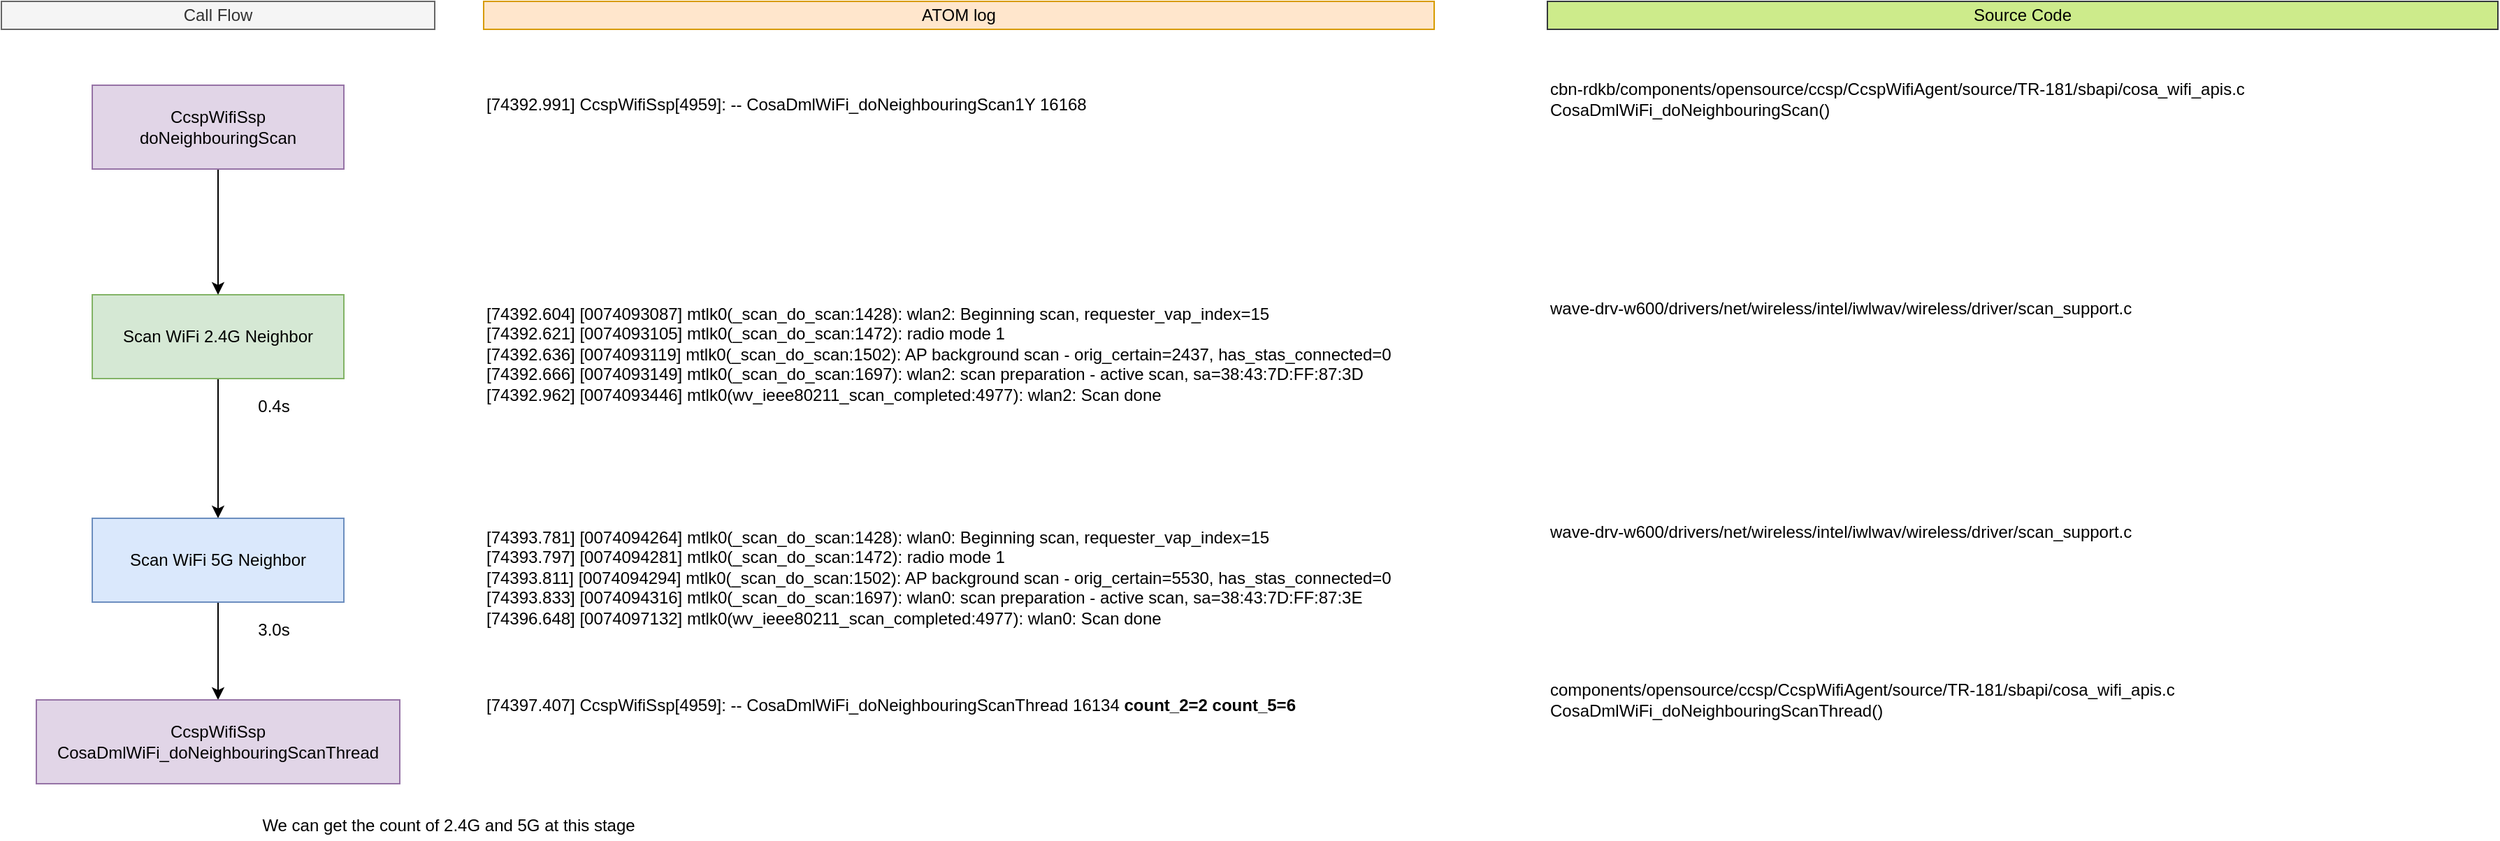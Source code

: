 <mxfile version="13.5.1" type="device"><diagram id="nW7zC4gCsoZ4eIXeTXud" name="Page-1"><mxGraphModel dx="1086" dy="806" grid="1" gridSize="10" guides="1" tooltips="1" connect="1" arrows="1" fold="1" page="1" pageScale="1" pageWidth="827" pageHeight="1169" math="0" shadow="0"><root><mxCell id="0"/><mxCell id="1" parent="0"/><mxCell id="dj2LG7uke7E8RaGE52Tb-5" style="edgeStyle=orthogonalEdgeStyle;rounded=0;orthogonalLoop=1;jettySize=auto;html=1;exitX=0.5;exitY=1;exitDx=0;exitDy=0;entryX=0.5;entryY=0;entryDx=0;entryDy=0;" edge="1" parent="1" source="dj2LG7uke7E8RaGE52Tb-1" target="dj2LG7uke7E8RaGE52Tb-2"><mxGeometry relative="1" as="geometry"/></mxCell><mxCell id="dj2LG7uke7E8RaGE52Tb-1" value="Scan WiFi 2.4G Neighbor" style="rounded=0;whiteSpace=wrap;html=1;fillColor=#d5e8d4;strokeColor=#82b366;" vertex="1" parent="1"><mxGeometry x="160" y="270" width="180" height="60" as="geometry"/></mxCell><mxCell id="dj2LG7uke7E8RaGE52Tb-20" style="edgeStyle=orthogonalEdgeStyle;rounded=0;orthogonalLoop=1;jettySize=auto;html=1;exitX=0.5;exitY=1;exitDx=0;exitDy=0;entryX=0.5;entryY=0;entryDx=0;entryDy=0;" edge="1" parent="1" source="dj2LG7uke7E8RaGE52Tb-2" target="dj2LG7uke7E8RaGE52Tb-19"><mxGeometry relative="1" as="geometry"/></mxCell><mxCell id="dj2LG7uke7E8RaGE52Tb-2" value="Scan WiFi 5G Neighbor" style="rounded=0;whiteSpace=wrap;html=1;fillColor=#dae8fc;strokeColor=#6c8ebf;" vertex="1" parent="1"><mxGeometry x="160" y="430" width="180" height="60" as="geometry"/></mxCell><mxCell id="dj2LG7uke7E8RaGE52Tb-3" value="&lt;div&gt;[74392.604] [0074093087] mtlk0(_scan_do_scan:1428): wlan2: Beginning scan, requester_vap_index=15&lt;/div&gt;&lt;div&gt;[74392.621] [0074093105] mtlk0(_scan_do_scan:1472): radio mode 1&lt;/div&gt;&lt;div&gt;[74392.636] [0074093119] mtlk0(_scan_do_scan:1502): AP background scan - orig_certain=2437, has_stas_connected=0&lt;/div&gt;&lt;div&gt;[74392.666] [0074093149] mtlk0(_scan_do_scan:1697): wlan2: scan preparation - active scan, sa=38:43:7D:FF:87:3D&lt;/div&gt;&lt;div&gt;[74392.962] [0074093446] mtlk0(wv_ieee80211_scan_completed:4977): wlan2: Scan done&lt;/div&gt;" style="text;html=1;strokeColor=none;fillColor=none;align=left;verticalAlign=top;whiteSpace=wrap;rounded=0;horizontal=1;" vertex="1" parent="1"><mxGeometry x="440" y="270" width="740" height="80" as="geometry"/></mxCell><mxCell id="dj2LG7uke7E8RaGE52Tb-4" value="&lt;div&gt;[74393.781] [0074094264] mtlk0(_scan_do_scan:1428): wlan0: Beginning scan, requester_vap_index=15&lt;/div&gt;&lt;div&gt;[74393.797] [0074094281] mtlk0(_scan_do_scan:1472): radio mode 1&lt;/div&gt;&lt;div&gt;[74393.811] [0074094294] mtlk0(_scan_do_scan:1502): AP background scan - orig_certain=5530, has_stas_connected=0&lt;/div&gt;&lt;div&gt;[74393.833] [0074094316] mtlk0(_scan_do_scan:1697): wlan0: scan preparation - active scan, sa=38:43:7D:FF:87:3E&lt;/div&gt;&lt;div&gt;[74396.648] [0074097132] mtlk0(wv_ieee80211_scan_completed:4977): wlan0: Scan done&lt;/div&gt;" style="text;html=1;strokeColor=none;fillColor=none;align=left;verticalAlign=top;whiteSpace=wrap;rounded=0;horizontal=1;" vertex="1" parent="1"><mxGeometry x="440" y="430" width="740" height="80" as="geometry"/></mxCell><mxCell id="dj2LG7uke7E8RaGE52Tb-6" value="[74397.407] CcspWifiSsp[4959]: -- CosaDmlWiFi_doNeighbouringScanThread 16134 &lt;b&gt;count_2=2&lt;/b&gt; &lt;b&gt;count_5=6&lt;/b&gt;" style="text;html=1;strokeColor=none;fillColor=none;align=left;verticalAlign=top;whiteSpace=wrap;rounded=0;horizontal=1;" vertex="1" parent="1"><mxGeometry x="440" y="550" width="690" height="80" as="geometry"/></mxCell><mxCell id="dj2LG7uke7E8RaGE52Tb-7" value="ATOM log" style="text;html=1;strokeColor=#d79b00;fillColor=#ffe6cc;align=center;verticalAlign=middle;whiteSpace=wrap;rounded=0;" vertex="1" parent="1"><mxGeometry x="440" y="60" width="680" height="20" as="geometry"/></mxCell><mxCell id="dj2LG7uke7E8RaGE52Tb-8" value="wave-drv-w600/drivers/net/wireless/intel/iwlwav/wireless/driver/scan_support.c" style="text;html=1;strokeColor=none;fillColor=none;align=left;verticalAlign=middle;whiteSpace=wrap;rounded=0;" vertex="1" parent="1"><mxGeometry x="1201" y="270" width="489" height="20" as="geometry"/></mxCell><mxCell id="dj2LG7uke7E8RaGE52Tb-9" value="Source Code" style="text;html=1;strokeColor=#36393d;fillColor=#cdeb8b;align=center;verticalAlign=middle;whiteSpace=wrap;rounded=0;" vertex="1" parent="1"><mxGeometry x="1201" y="60" width="680" height="20" as="geometry"/></mxCell><mxCell id="dj2LG7uke7E8RaGE52Tb-10" value="0.4s" style="text;html=1;strokeColor=none;fillColor=none;align=center;verticalAlign=middle;whiteSpace=wrap;rounded=0;" vertex="1" parent="1"><mxGeometry x="270" y="340" width="40" height="20" as="geometry"/></mxCell><mxCell id="dj2LG7uke7E8RaGE52Tb-11" value="3.0s" style="text;html=1;strokeColor=none;fillColor=none;align=center;verticalAlign=middle;whiteSpace=wrap;rounded=0;" vertex="1" parent="1"><mxGeometry x="270" y="500" width="40" height="20" as="geometry"/></mxCell><mxCell id="dj2LG7uke7E8RaGE52Tb-12" value="wave-drv-w600/drivers/net/wireless/intel/iwlwav/wireless/driver/scan_support.c" style="text;html=1;strokeColor=none;fillColor=none;align=left;verticalAlign=middle;whiteSpace=wrap;rounded=0;" vertex="1" parent="1"><mxGeometry x="1201" y="430" width="489" height="20" as="geometry"/></mxCell><mxCell id="dj2LG7uke7E8RaGE52Tb-13" value="components/opensource/ccsp/CcspWifiAgent/source/TR-181/sbapi/cosa_wifi_apis.c&lt;br&gt;CosaDmlWiFi_doNeighbouringScanThread()" style="text;html=1;strokeColor=none;fillColor=none;align=left;verticalAlign=middle;whiteSpace=wrap;rounded=0;" vertex="1" parent="1"><mxGeometry x="1201" y="550" width="489" height="20" as="geometry"/></mxCell><mxCell id="dj2LG7uke7E8RaGE52Tb-18" style="edgeStyle=orthogonalEdgeStyle;rounded=0;orthogonalLoop=1;jettySize=auto;html=1;exitX=0.5;exitY=1;exitDx=0;exitDy=0;entryX=0.5;entryY=0;entryDx=0;entryDy=0;" edge="1" parent="1" source="dj2LG7uke7E8RaGE52Tb-14" target="dj2LG7uke7E8RaGE52Tb-1"><mxGeometry relative="1" as="geometry"/></mxCell><mxCell id="dj2LG7uke7E8RaGE52Tb-14" value="CcspWifiSsp&lt;br&gt;doNeighbouringScan" style="rounded=0;whiteSpace=wrap;html=1;fillColor=#e1d5e7;strokeColor=#9673a6;" vertex="1" parent="1"><mxGeometry x="160" y="120" width="180" height="60" as="geometry"/></mxCell><mxCell id="dj2LG7uke7E8RaGE52Tb-15" value="[74392.991] CcspWifiSsp[4959]: -- CosaDmlWiFi_doNeighbouringScan1Y 16168" style="text;html=1;strokeColor=none;fillColor=none;align=left;verticalAlign=top;whiteSpace=wrap;rounded=0;horizontal=1;" vertex="1" parent="1"><mxGeometry x="440" y="120" width="740" height="80" as="geometry"/></mxCell><mxCell id="dj2LG7uke7E8RaGE52Tb-16" value="cbn-rdkb/components/opensource/ccsp/CcspWifiAgent/source/TR-181/sbapi/cosa_wifi_apis.c&lt;br&gt;CosaDmlWiFi_doNeighbouringScan()" style="text;html=1;strokeColor=none;fillColor=none;align=left;verticalAlign=middle;whiteSpace=wrap;rounded=0;" vertex="1" parent="1"><mxGeometry x="1201" y="120" width="529" height="20" as="geometry"/></mxCell><mxCell id="dj2LG7uke7E8RaGE52Tb-19" value="CcspWifiSsp&lt;br&gt;CosaDmlWiFi_doNeighbouringScanThread" style="rounded=0;whiteSpace=wrap;html=1;fillColor=#e1d5e7;strokeColor=#9673a6;" vertex="1" parent="1"><mxGeometry x="120" y="560" width="260" height="60" as="geometry"/></mxCell><mxCell id="dj2LG7uke7E8RaGE52Tb-21" value="Call Flow" style="text;html=1;align=center;verticalAlign=middle;whiteSpace=wrap;rounded=0;fillColor=#f5f5f5;strokeColor=#666666;fontColor=#333333;" vertex="1" parent="1"><mxGeometry x="95" y="60" width="310" height="20" as="geometry"/></mxCell><mxCell id="dj2LG7uke7E8RaGE52Tb-22" value="We can get the count of 2.4G and 5G at this stage" style="text;html=1;strokeColor=none;fillColor=none;align=center;verticalAlign=middle;whiteSpace=wrap;rounded=0;" vertex="1" parent="1"><mxGeometry x="270" y="640" width="290" height="20" as="geometry"/></mxCell></root></mxGraphModel></diagram></mxfile>